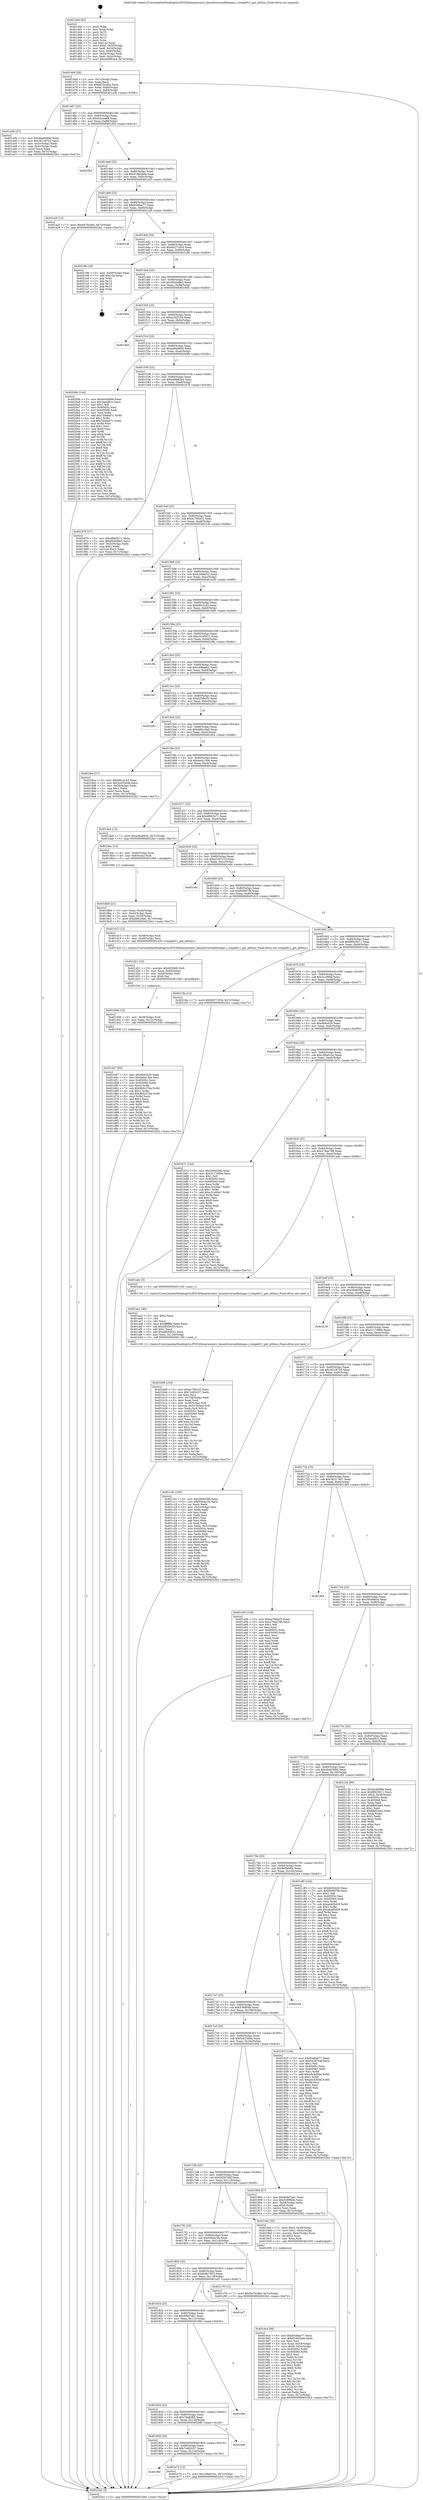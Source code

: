 digraph "0x401440" {
  label = "0x401440 (/mnt/c/Users/mathe/Desktop/tcc/POCII/binaries/extr_linuxdriversmfdstmpe.c_stmpe811_get_altfunc_Final-ollvm.out::main(0))"
  labelloc = "t"
  node[shape=record]

  Entry [label="",width=0.3,height=0.3,shape=circle,fillcolor=black,style=filled]
  "0x40146d" [label="{
     0x40146d [26]\l
     | [instrs]\l
     &nbsp;&nbsp;0x40146d \<+3\>: mov -0x7c(%rbp),%eax\l
     &nbsp;&nbsp;0x401470 \<+2\>: mov %eax,%ecx\l
     &nbsp;&nbsp;0x401472 \<+6\>: sub $0x847bcd6e,%ecx\l
     &nbsp;&nbsp;0x401478 \<+3\>: mov %eax,-0x80(%rbp)\l
     &nbsp;&nbsp;0x40147b \<+6\>: mov %ecx,-0x84(%rbp)\l
     &nbsp;&nbsp;0x401481 \<+6\>: je 0000000000401a3b \<main+0x5fb\>\l
  }"]
  "0x401a3b" [label="{
     0x401a3b [27]\l
     | [instrs]\l
     &nbsp;&nbsp;0x401a3b \<+5\>: mov $0x4ba6369d,%eax\l
     &nbsp;&nbsp;0x401a40 \<+5\>: mov $0x361c8725,%ecx\l
     &nbsp;&nbsp;0x401a45 \<+3\>: mov -0x5c(%rbp),%edx\l
     &nbsp;&nbsp;0x401a48 \<+3\>: cmp -0x4c(%rbp),%edx\l
     &nbsp;&nbsp;0x401a4b \<+3\>: cmovl %ecx,%eax\l
     &nbsp;&nbsp;0x401a4e \<+3\>: mov %eax,-0x7c(%rbp)\l
     &nbsp;&nbsp;0x401a51 \<+5\>: jmp 00000000004022b2 \<main+0xe72\>\l
  }"]
  "0x401487" [label="{
     0x401487 [25]\l
     | [instrs]\l
     &nbsp;&nbsp;0x401487 \<+5\>: jmp 000000000040148c \<main+0x4c\>\l
     &nbsp;&nbsp;0x40148c \<+3\>: mov -0x80(%rbp),%eax\l
     &nbsp;&nbsp;0x40148f \<+5\>: sub $0x8cbcea68,%eax\l
     &nbsp;&nbsp;0x401494 \<+6\>: mov %eax,-0x88(%rbp)\l
     &nbsp;&nbsp;0x40149a \<+6\>: je 0000000000401f5d \<main+0xb1d\>\l
  }"]
  Exit [label="",width=0.3,height=0.3,shape=circle,fillcolor=black,style=filled,peripheries=2]
  "0x401f5d" [label="{
     0x401f5d\l
  }", style=dashed]
  "0x4014a0" [label="{
     0x4014a0 [25]\l
     | [instrs]\l
     &nbsp;&nbsp;0x4014a0 \<+5\>: jmp 00000000004014a5 \<main+0x65\>\l
     &nbsp;&nbsp;0x4014a5 \<+3\>: mov -0x80(%rbp),%eax\l
     &nbsp;&nbsp;0x4014a8 \<+5\>: sub $0x918d2bda,%eax\l
     &nbsp;&nbsp;0x4014ad \<+6\>: mov %eax,-0x8c(%rbp)\l
     &nbsp;&nbsp;0x4014b3 \<+6\>: je 0000000000401a2f \<main+0x5ef\>\l
  }"]
  "0x401d47" [label="{
     0x401d47 [93]\l
     | [instrs]\l
     &nbsp;&nbsp;0x401d47 \<+5\>: mov $0xdb94420,%eax\l
     &nbsp;&nbsp;0x401d4c \<+5\>: mov $0xdef413bb,%esi\l
     &nbsp;&nbsp;0x401d51 \<+7\>: mov 0x40505c,%ecx\l
     &nbsp;&nbsp;0x401d58 \<+7\>: mov 0x405060,%edx\l
     &nbsp;&nbsp;0x401d5f \<+3\>: mov %ecx,%r8d\l
     &nbsp;&nbsp;0x401d62 \<+7\>: sub $0x9b0c37be,%r8d\l
     &nbsp;&nbsp;0x401d69 \<+4\>: sub $0x1,%r8d\l
     &nbsp;&nbsp;0x401d6d \<+7\>: add $0x9b0c37be,%r8d\l
     &nbsp;&nbsp;0x401d74 \<+4\>: imul %r8d,%ecx\l
     &nbsp;&nbsp;0x401d78 \<+3\>: and $0x1,%ecx\l
     &nbsp;&nbsp;0x401d7b \<+3\>: cmp $0x0,%ecx\l
     &nbsp;&nbsp;0x401d7e \<+4\>: sete %r9b\l
     &nbsp;&nbsp;0x401d82 \<+3\>: cmp $0xa,%edx\l
     &nbsp;&nbsp;0x401d85 \<+4\>: setl %r10b\l
     &nbsp;&nbsp;0x401d89 \<+3\>: mov %r9b,%r11b\l
     &nbsp;&nbsp;0x401d8c \<+3\>: and %r10b,%r11b\l
     &nbsp;&nbsp;0x401d8f \<+3\>: xor %r10b,%r9b\l
     &nbsp;&nbsp;0x401d92 \<+3\>: or %r9b,%r11b\l
     &nbsp;&nbsp;0x401d95 \<+4\>: test $0x1,%r11b\l
     &nbsp;&nbsp;0x401d99 \<+3\>: cmovne %esi,%eax\l
     &nbsp;&nbsp;0x401d9c \<+3\>: mov %eax,-0x7c(%rbp)\l
     &nbsp;&nbsp;0x401d9f \<+5\>: jmp 00000000004022b2 \<main+0xe72\>\l
  }"]
  "0x401a2f" [label="{
     0x401a2f [12]\l
     | [instrs]\l
     &nbsp;&nbsp;0x401a2f \<+7\>: movl $0x847bcd6e,-0x7c(%rbp)\l
     &nbsp;&nbsp;0x401a36 \<+5\>: jmp 00000000004022b2 \<main+0xe72\>\l
  }"]
  "0x4014b9" [label="{
     0x4014b9 [25]\l
     | [instrs]\l
     &nbsp;&nbsp;0x4014b9 \<+5\>: jmp 00000000004014be \<main+0x7e\>\l
     &nbsp;&nbsp;0x4014be \<+3\>: mov -0x80(%rbp),%eax\l
     &nbsp;&nbsp;0x4014c1 \<+5\>: sub $0x93a8ae77,%eax\l
     &nbsp;&nbsp;0x4014c6 \<+6\>: mov %eax,-0x90(%rbp)\l
     &nbsp;&nbsp;0x4014cc \<+6\>: je 00000000004021a9 \<main+0xd69\>\l
  }"]
  "0x401d38" [label="{
     0x401d38 [15]\l
     | [instrs]\l
     &nbsp;&nbsp;0x401d38 \<+4\>: mov -0x58(%rbp),%rdi\l
     &nbsp;&nbsp;0x401d3c \<+6\>: mov %eax,-0x12c(%rbp)\l
     &nbsp;&nbsp;0x401d42 \<+5\>: call 0000000000401030 \<free@plt\>\l
     | [calls]\l
     &nbsp;&nbsp;0x401030 \{1\} (unknown)\l
  }"]
  "0x4021a9" [label="{
     0x4021a9\l
  }", style=dashed]
  "0x4014d2" [label="{
     0x4014d2 [25]\l
     | [instrs]\l
     &nbsp;&nbsp;0x4014d2 \<+5\>: jmp 00000000004014d7 \<main+0x97\>\l
     &nbsp;&nbsp;0x4014d7 \<+3\>: mov -0x80(%rbp),%eax\l
     &nbsp;&nbsp;0x4014da \<+5\>: sub $0x94271834,%eax\l
     &nbsp;&nbsp;0x4014df \<+6\>: mov %eax,-0x94(%rbp)\l
     &nbsp;&nbsp;0x4014e5 \<+6\>: je 0000000000402196 \<main+0xd56\>\l
  }"]
  "0x401d21" [label="{
     0x401d21 [23]\l
     | [instrs]\l
     &nbsp;&nbsp;0x401d21 \<+10\>: movabs $0x4030d6,%rdi\l
     &nbsp;&nbsp;0x401d2b \<+3\>: mov %eax,-0x60(%rbp)\l
     &nbsp;&nbsp;0x401d2e \<+3\>: mov -0x60(%rbp),%esi\l
     &nbsp;&nbsp;0x401d31 \<+2\>: mov $0x0,%al\l
     &nbsp;&nbsp;0x401d33 \<+5\>: call 0000000000401040 \<printf@plt\>\l
     | [calls]\l
     &nbsp;&nbsp;0x401040 \{1\} (unknown)\l
  }"]
  "0x402196" [label="{
     0x402196 [19]\l
     | [instrs]\l
     &nbsp;&nbsp;0x402196 \<+3\>: mov -0x30(%rbp),%eax\l
     &nbsp;&nbsp;0x402199 \<+7\>: add $0x120,%rsp\l
     &nbsp;&nbsp;0x4021a0 \<+1\>: pop %rbx\l
     &nbsp;&nbsp;0x4021a1 \<+2\>: pop %r12\l
     &nbsp;&nbsp;0x4021a3 \<+2\>: pop %r14\l
     &nbsp;&nbsp;0x4021a5 \<+2\>: pop %r15\l
     &nbsp;&nbsp;0x4021a7 \<+1\>: pop %rbp\l
     &nbsp;&nbsp;0x4021a8 \<+1\>: ret\l
  }"]
  "0x4014eb" [label="{
     0x4014eb [25]\l
     | [instrs]\l
     &nbsp;&nbsp;0x4014eb \<+5\>: jmp 00000000004014f0 \<main+0xb0\>\l
     &nbsp;&nbsp;0x4014f0 \<+3\>: mov -0x80(%rbp),%eax\l
     &nbsp;&nbsp;0x4014f3 \<+5\>: sub $0x95ebd8e3,%eax\l
     &nbsp;&nbsp;0x4014f8 \<+6\>: mov %eax,-0x98(%rbp)\l
     &nbsp;&nbsp;0x4014fe \<+6\>: je 0000000000401894 \<main+0x454\>\l
  }"]
  "0x40186f" [label="{
     0x40186f\l
  }", style=dashed]
  "0x401894" [label="{
     0x401894\l
  }", style=dashed]
  "0x401504" [label="{
     0x401504 [25]\l
     | [instrs]\l
     &nbsp;&nbsp;0x401504 \<+5\>: jmp 0000000000401509 \<main+0xc9\>\l
     &nbsp;&nbsp;0x401509 \<+3\>: mov -0x80(%rbp),%eax\l
     &nbsp;&nbsp;0x40150c \<+5\>: sub $0xa182f104,%eax\l
     &nbsp;&nbsp;0x401511 \<+6\>: mov %eax,-0x9c(%rbp)\l
     &nbsp;&nbsp;0x401517 \<+6\>: je 0000000000401db0 \<main+0x970\>\l
  }"]
  "0x401b70" [label="{
     0x401b70 [12]\l
     | [instrs]\l
     &nbsp;&nbsp;0x401b70 \<+7\>: movl $0x188a01bc,-0x7c(%rbp)\l
     &nbsp;&nbsp;0x401b77 \<+5\>: jmp 00000000004022b2 \<main+0xe72\>\l
  }"]
  "0x401db0" [label="{
     0x401db0\l
  }", style=dashed]
  "0x40151d" [label="{
     0x40151d [25]\l
     | [instrs]\l
     &nbsp;&nbsp;0x40151d \<+5\>: jmp 0000000000401522 \<main+0xe2\>\l
     &nbsp;&nbsp;0x401522 \<+3\>: mov -0x80(%rbp),%eax\l
     &nbsp;&nbsp;0x401525 \<+5\>: sub $0xa46a8930,%eax\l
     &nbsp;&nbsp;0x40152a \<+6\>: mov %eax,-0xa0(%rbp)\l
     &nbsp;&nbsp;0x401530 \<+6\>: je 000000000040209b \<main+0xc5b\>\l
  }"]
  "0x401856" [label="{
     0x401856 [25]\l
     | [instrs]\l
     &nbsp;&nbsp;0x401856 \<+5\>: jmp 000000000040185b \<main+0x41b\>\l
     &nbsp;&nbsp;0x40185b \<+3\>: mov -0x80(%rbp),%eax\l
     &nbsp;&nbsp;0x40185e \<+5\>: sub $0x7cd02c57,%eax\l
     &nbsp;&nbsp;0x401863 \<+6\>: mov %eax,-0x124(%rbp)\l
     &nbsp;&nbsp;0x401869 \<+6\>: je 0000000000401b70 \<main+0x730\>\l
  }"]
  "0x40209b" [label="{
     0x40209b [144]\l
     | [instrs]\l
     &nbsp;&nbsp;0x40209b \<+5\>: mov $0x4e3b08fe,%eax\l
     &nbsp;&nbsp;0x4020a0 \<+5\>: mov $0x3aeaf81c,%ecx\l
     &nbsp;&nbsp;0x4020a5 \<+2\>: mov $0x1,%dl\l
     &nbsp;&nbsp;0x4020a7 \<+7\>: mov 0x40505c,%esi\l
     &nbsp;&nbsp;0x4020ae \<+7\>: mov 0x405060,%edi\l
     &nbsp;&nbsp;0x4020b5 \<+3\>: mov %esi,%r8d\l
     &nbsp;&nbsp;0x4020b8 \<+7\>: add $0x7d4ebd71,%r8d\l
     &nbsp;&nbsp;0x4020bf \<+4\>: sub $0x1,%r8d\l
     &nbsp;&nbsp;0x4020c3 \<+7\>: sub $0x7d4ebd71,%r8d\l
     &nbsp;&nbsp;0x4020ca \<+4\>: imul %r8d,%esi\l
     &nbsp;&nbsp;0x4020ce \<+3\>: and $0x1,%esi\l
     &nbsp;&nbsp;0x4020d1 \<+3\>: cmp $0x0,%esi\l
     &nbsp;&nbsp;0x4020d4 \<+4\>: sete %r9b\l
     &nbsp;&nbsp;0x4020d8 \<+3\>: cmp $0xa,%edi\l
     &nbsp;&nbsp;0x4020db \<+4\>: setl %r10b\l
     &nbsp;&nbsp;0x4020df \<+3\>: mov %r9b,%r11b\l
     &nbsp;&nbsp;0x4020e2 \<+4\>: xor $0xff,%r11b\l
     &nbsp;&nbsp;0x4020e6 \<+3\>: mov %r10b,%bl\l
     &nbsp;&nbsp;0x4020e9 \<+3\>: xor $0xff,%bl\l
     &nbsp;&nbsp;0x4020ec \<+3\>: xor $0x1,%dl\l
     &nbsp;&nbsp;0x4020ef \<+3\>: mov %r11b,%r14b\l
     &nbsp;&nbsp;0x4020f2 \<+4\>: and $0xff,%r14b\l
     &nbsp;&nbsp;0x4020f6 \<+3\>: and %dl,%r9b\l
     &nbsp;&nbsp;0x4020f9 \<+3\>: mov %bl,%r15b\l
     &nbsp;&nbsp;0x4020fc \<+4\>: and $0xff,%r15b\l
     &nbsp;&nbsp;0x402100 \<+3\>: and %dl,%r10b\l
     &nbsp;&nbsp;0x402103 \<+3\>: or %r9b,%r14b\l
     &nbsp;&nbsp;0x402106 \<+3\>: or %r10b,%r15b\l
     &nbsp;&nbsp;0x402109 \<+3\>: xor %r15b,%r14b\l
     &nbsp;&nbsp;0x40210c \<+3\>: or %bl,%r11b\l
     &nbsp;&nbsp;0x40210f \<+4\>: xor $0xff,%r11b\l
     &nbsp;&nbsp;0x402113 \<+3\>: or $0x1,%dl\l
     &nbsp;&nbsp;0x402116 \<+3\>: and %dl,%r11b\l
     &nbsp;&nbsp;0x402119 \<+3\>: or %r11b,%r14b\l
     &nbsp;&nbsp;0x40211c \<+4\>: test $0x1,%r14b\l
     &nbsp;&nbsp;0x402120 \<+3\>: cmovne %ecx,%eax\l
     &nbsp;&nbsp;0x402123 \<+3\>: mov %eax,-0x7c(%rbp)\l
     &nbsp;&nbsp;0x402126 \<+5\>: jmp 00000000004022b2 \<main+0xe72\>\l
  }"]
  "0x401536" [label="{
     0x401536 [25]\l
     | [instrs]\l
     &nbsp;&nbsp;0x401536 \<+5\>: jmp 000000000040153b \<main+0xfb\>\l
     &nbsp;&nbsp;0x40153b \<+3\>: mov -0x80(%rbp),%eax\l
     &nbsp;&nbsp;0x40153e \<+5\>: sub $0xa49882e4,%eax\l
     &nbsp;&nbsp;0x401543 \<+6\>: mov %eax,-0xa4(%rbp)\l
     &nbsp;&nbsp;0x401549 \<+6\>: je 0000000000401879 \<main+0x439\>\l
  }"]
  "0x40208f" [label="{
     0x40208f\l
  }", style=dashed]
  "0x401879" [label="{
     0x401879 [27]\l
     | [instrs]\l
     &nbsp;&nbsp;0x401879 \<+5\>: mov $0xdfb92b71,%eax\l
     &nbsp;&nbsp;0x40187e \<+5\>: mov $0x95ebd8e3,%ecx\l
     &nbsp;&nbsp;0x401883 \<+3\>: mov -0x2c(%rbp),%edx\l
     &nbsp;&nbsp;0x401886 \<+3\>: cmp $0x2,%edx\l
     &nbsp;&nbsp;0x401889 \<+3\>: cmovne %ecx,%eax\l
     &nbsp;&nbsp;0x40188c \<+3\>: mov %eax,-0x7c(%rbp)\l
     &nbsp;&nbsp;0x40188f \<+5\>: jmp 00000000004022b2 \<main+0xe72\>\l
  }"]
  "0x40154f" [label="{
     0x40154f [25]\l
     | [instrs]\l
     &nbsp;&nbsp;0x40154f \<+5\>: jmp 0000000000401554 \<main+0x114\>\l
     &nbsp;&nbsp;0x401554 \<+3\>: mov -0x80(%rbp),%eax\l
     &nbsp;&nbsp;0x401557 \<+5\>: sub $0xac786a33,%eax\l
     &nbsp;&nbsp;0x40155c \<+6\>: mov %eax,-0xa8(%rbp)\l
     &nbsp;&nbsp;0x401562 \<+6\>: je 00000000004021de \<main+0xd9e\>\l
  }"]
  "0x4022b2" [label="{
     0x4022b2 [5]\l
     | [instrs]\l
     &nbsp;&nbsp;0x4022b2 \<+5\>: jmp 000000000040146d \<main+0x2d\>\l
  }"]
  "0x401440" [label="{
     0x401440 [45]\l
     | [instrs]\l
     &nbsp;&nbsp;0x401440 \<+1\>: push %rbp\l
     &nbsp;&nbsp;0x401441 \<+3\>: mov %rsp,%rbp\l
     &nbsp;&nbsp;0x401444 \<+2\>: push %r15\l
     &nbsp;&nbsp;0x401446 \<+2\>: push %r14\l
     &nbsp;&nbsp;0x401448 \<+2\>: push %r12\l
     &nbsp;&nbsp;0x40144a \<+1\>: push %rbx\l
     &nbsp;&nbsp;0x40144b \<+7\>: sub $0x120,%rsp\l
     &nbsp;&nbsp;0x401452 \<+7\>: movl $0x0,-0x30(%rbp)\l
     &nbsp;&nbsp;0x401459 \<+3\>: mov %edi,-0x34(%rbp)\l
     &nbsp;&nbsp;0x40145c \<+4\>: mov %rsi,-0x40(%rbp)\l
     &nbsp;&nbsp;0x401460 \<+3\>: mov -0x34(%rbp),%edi\l
     &nbsp;&nbsp;0x401463 \<+3\>: mov %edi,-0x2c(%rbp)\l
     &nbsp;&nbsp;0x401466 \<+7\>: movl $0xa49882e4,-0x7c(%rbp)\l
  }"]
  "0x40183d" [label="{
     0x40183d [25]\l
     | [instrs]\l
     &nbsp;&nbsp;0x40183d \<+5\>: jmp 0000000000401842 \<main+0x402\>\l
     &nbsp;&nbsp;0x401842 \<+3\>: mov -0x80(%rbp),%eax\l
     &nbsp;&nbsp;0x401845 \<+5\>: sub $0x78afbfb5,%eax\l
     &nbsp;&nbsp;0x40184a \<+6\>: mov %eax,-0x120(%rbp)\l
     &nbsp;&nbsp;0x401850 \<+6\>: je 000000000040208f \<main+0xc4f\>\l
  }"]
  "0x4021de" [label="{
     0x4021de\l
  }", style=dashed]
  "0x401568" [label="{
     0x401568 [25]\l
     | [instrs]\l
     &nbsp;&nbsp;0x401568 \<+5\>: jmp 000000000040156d \<main+0x12d\>\l
     &nbsp;&nbsp;0x40156d \<+3\>: mov -0x80(%rbp),%eax\l
     &nbsp;&nbsp;0x401570 \<+5\>: sub $0xb288e2c2,%eax\l
     &nbsp;&nbsp;0x401575 \<+6\>: mov %eax,-0xac(%rbp)\l
     &nbsp;&nbsp;0x40157b \<+6\>: je 0000000000401e38 \<main+0x9f8\>\l
  }"]
  "0x401f9b" [label="{
     0x401f9b\l
  }", style=dashed]
  "0x401e38" [label="{
     0x401e38\l
  }", style=dashed]
  "0x401581" [label="{
     0x401581 [25]\l
     | [instrs]\l
     &nbsp;&nbsp;0x401581 \<+5\>: jmp 0000000000401586 \<main+0x146\>\l
     &nbsp;&nbsp;0x401586 \<+3\>: mov -0x80(%rbp),%eax\l
     &nbsp;&nbsp;0x401589 \<+5\>: sub $0xbf0c2c43,%eax\l
     &nbsp;&nbsp;0x40158e \<+6\>: mov %eax,-0xb0(%rbp)\l
     &nbsp;&nbsp;0x401594 \<+6\>: je 00000000004018e9 \<main+0x4a9\>\l
  }"]
  "0x401824" [label="{
     0x401824 [25]\l
     | [instrs]\l
     &nbsp;&nbsp;0x401824 \<+5\>: jmp 0000000000401829 \<main+0x3e9\>\l
     &nbsp;&nbsp;0x401829 \<+3\>: mov -0x80(%rbp),%eax\l
     &nbsp;&nbsp;0x40182c \<+5\>: sub $0x6f4d7ab1,%eax\l
     &nbsp;&nbsp;0x401831 \<+6\>: mov %eax,-0x11c(%rbp)\l
     &nbsp;&nbsp;0x401837 \<+6\>: je 0000000000401f9b \<main+0xb5b\>\l
  }"]
  "0x4018e9" [label="{
     0x4018e9\l
  }", style=dashed]
  "0x40159a" [label="{
     0x40159a [25]\l
     | [instrs]\l
     &nbsp;&nbsp;0x40159a \<+5\>: jmp 000000000040159f \<main+0x15f\>\l
     &nbsp;&nbsp;0x40159f \<+3\>: mov -0x80(%rbp),%eax\l
     &nbsp;&nbsp;0x4015a2 \<+5\>: sub $0xc4165615,%eax\l
     &nbsp;&nbsp;0x4015a7 \<+6\>: mov %eax,-0xb4(%rbp)\l
     &nbsp;&nbsp;0x4015ad \<+6\>: je 0000000000401ffa \<main+0xbba\>\l
  }"]
  "0x401ef7" [label="{
     0x401ef7\l
  }", style=dashed]
  "0x401ffa" [label="{
     0x401ffa\l
  }", style=dashed]
  "0x4015b3" [label="{
     0x4015b3 [25]\l
     | [instrs]\l
     &nbsp;&nbsp;0x4015b3 \<+5\>: jmp 00000000004015b8 \<main+0x178\>\l
     &nbsp;&nbsp;0x4015b8 \<+3\>: mov -0x80(%rbp),%eax\l
     &nbsp;&nbsp;0x4015bb \<+5\>: sub $0xc496aeb1,%eax\l
     &nbsp;&nbsp;0x4015c0 \<+6\>: mov %eax,-0xb8(%rbp)\l
     &nbsp;&nbsp;0x4015c6 \<+6\>: je 0000000000401fa7 \<main+0xb67\>\l
  }"]
  "0x40180b" [label="{
     0x40180b [25]\l
     | [instrs]\l
     &nbsp;&nbsp;0x40180b \<+5\>: jmp 0000000000401810 \<main+0x3d0\>\l
     &nbsp;&nbsp;0x401810 \<+3\>: mov -0x80(%rbp),%eax\l
     &nbsp;&nbsp;0x401813 \<+5\>: sub $0x6d4c7833,%eax\l
     &nbsp;&nbsp;0x401818 \<+6\>: mov %eax,-0x118(%rbp)\l
     &nbsp;&nbsp;0x40181e \<+6\>: je 0000000000401ef7 \<main+0xab7\>\l
  }"]
  "0x401fa7" [label="{
     0x401fa7\l
  }", style=dashed]
  "0x4015cc" [label="{
     0x4015cc [25]\l
     | [instrs]\l
     &nbsp;&nbsp;0x4015cc \<+5\>: jmp 00000000004015d1 \<main+0x191\>\l
     &nbsp;&nbsp;0x4015d1 \<+3\>: mov -0x80(%rbp),%eax\l
     &nbsp;&nbsp;0x4015d4 \<+5\>: sub $0xd25fbc52,%eax\l
     &nbsp;&nbsp;0x4015d9 \<+6\>: mov %eax,-0xbc(%rbp)\l
     &nbsp;&nbsp;0x4015df \<+6\>: je 0000000000402293 \<main+0xe53\>\l
  }"]
  "0x401c79" [label="{
     0x401c79 [12]\l
     | [instrs]\l
     &nbsp;&nbsp;0x401c79 \<+7\>: movl $0x847bcd6e,-0x7c(%rbp)\l
     &nbsp;&nbsp;0x401c80 \<+5\>: jmp 00000000004022b2 \<main+0xe72\>\l
  }"]
  "0x402293" [label="{
     0x402293\l
  }", style=dashed]
  "0x4015e5" [label="{
     0x4015e5 [25]\l
     | [instrs]\l
     &nbsp;&nbsp;0x4015e5 \<+5\>: jmp 00000000004015ea \<main+0x1aa\>\l
     &nbsp;&nbsp;0x4015ea \<+3\>: mov -0x80(%rbp),%eax\l
     &nbsp;&nbsp;0x4015ed \<+5\>: sub $0xdd9cc0a0,%eax\l
     &nbsp;&nbsp;0x4015f2 \<+6\>: mov %eax,-0xc0(%rbp)\l
     &nbsp;&nbsp;0x4015f8 \<+6\>: je 00000000004018ce \<main+0x48e\>\l
  }"]
  "0x401b09" [label="{
     0x401b09 [103]\l
     | [instrs]\l
     &nbsp;&nbsp;0x401b09 \<+5\>: mov $0xac786a33,%ecx\l
     &nbsp;&nbsp;0x401b0e \<+5\>: mov $0x7cd02c57,%edx\l
     &nbsp;&nbsp;0x401b13 \<+2\>: xor %esi,%esi\l
     &nbsp;&nbsp;0x401b15 \<+6\>: mov -0x128(%rbp),%edi\l
     &nbsp;&nbsp;0x401b1b \<+3\>: imul %eax,%edi\l
     &nbsp;&nbsp;0x401b1e \<+4\>: mov -0x58(%rbp),%r8\l
     &nbsp;&nbsp;0x401b22 \<+4\>: movslq -0x5c(%rbp),%r9\l
     &nbsp;&nbsp;0x401b26 \<+4\>: mov %edi,(%r8,%r9,4)\l
     &nbsp;&nbsp;0x401b2a \<+7\>: mov 0x40505c,%eax\l
     &nbsp;&nbsp;0x401b31 \<+7\>: mov 0x405060,%edi\l
     &nbsp;&nbsp;0x401b38 \<+3\>: sub $0x1,%esi\l
     &nbsp;&nbsp;0x401b3b \<+3\>: mov %eax,%r10d\l
     &nbsp;&nbsp;0x401b3e \<+3\>: add %esi,%r10d\l
     &nbsp;&nbsp;0x401b41 \<+4\>: imul %r10d,%eax\l
     &nbsp;&nbsp;0x401b45 \<+3\>: and $0x1,%eax\l
     &nbsp;&nbsp;0x401b48 \<+3\>: cmp $0x0,%eax\l
     &nbsp;&nbsp;0x401b4b \<+4\>: sete %r11b\l
     &nbsp;&nbsp;0x401b4f \<+3\>: cmp $0xa,%edi\l
     &nbsp;&nbsp;0x401b52 \<+3\>: setl %bl\l
     &nbsp;&nbsp;0x401b55 \<+3\>: mov %r11b,%r14b\l
     &nbsp;&nbsp;0x401b58 \<+3\>: and %bl,%r14b\l
     &nbsp;&nbsp;0x401b5b \<+3\>: xor %bl,%r11b\l
     &nbsp;&nbsp;0x401b5e \<+3\>: or %r11b,%r14b\l
     &nbsp;&nbsp;0x401b61 \<+4\>: test $0x1,%r14b\l
     &nbsp;&nbsp;0x401b65 \<+3\>: cmovne %edx,%ecx\l
     &nbsp;&nbsp;0x401b68 \<+3\>: mov %ecx,-0x7c(%rbp)\l
     &nbsp;&nbsp;0x401b6b \<+5\>: jmp 00000000004022b2 \<main+0xe72\>\l
  }"]
  "0x4018ce" [label="{
     0x4018ce [27]\l
     | [instrs]\l
     &nbsp;&nbsp;0x4018ce \<+5\>: mov $0xbf0c2c43,%eax\l
     &nbsp;&nbsp;0x4018d3 \<+5\>: mov $0x5c633d4b,%ecx\l
     &nbsp;&nbsp;0x4018d8 \<+3\>: mov -0x28(%rbp),%edx\l
     &nbsp;&nbsp;0x4018db \<+3\>: cmp $0x1,%edx\l
     &nbsp;&nbsp;0x4018de \<+3\>: cmovl %ecx,%eax\l
     &nbsp;&nbsp;0x4018e1 \<+3\>: mov %eax,-0x7c(%rbp)\l
     &nbsp;&nbsp;0x4018e4 \<+5\>: jmp 00000000004022b2 \<main+0xe72\>\l
  }"]
  "0x4015fe" [label="{
     0x4015fe [25]\l
     | [instrs]\l
     &nbsp;&nbsp;0x4015fe \<+5\>: jmp 0000000000401603 \<main+0x1c3\>\l
     &nbsp;&nbsp;0x401603 \<+3\>: mov -0x80(%rbp),%eax\l
     &nbsp;&nbsp;0x401606 \<+5\>: sub $0xdef413bb,%eax\l
     &nbsp;&nbsp;0x40160b \<+6\>: mov %eax,-0xc4(%rbp)\l
     &nbsp;&nbsp;0x401611 \<+6\>: je 0000000000401da4 \<main+0x964\>\l
  }"]
  "0x401ae1" [label="{
     0x401ae1 [40]\l
     | [instrs]\l
     &nbsp;&nbsp;0x401ae1 \<+5\>: mov $0x2,%ecx\l
     &nbsp;&nbsp;0x401ae6 \<+1\>: cltd\l
     &nbsp;&nbsp;0x401ae7 \<+2\>: idiv %ecx\l
     &nbsp;&nbsp;0x401ae9 \<+6\>: imul $0xfffffffe,%edx,%ecx\l
     &nbsp;&nbsp;0x401aef \<+6\>: sub $0xa8b5d023,%ecx\l
     &nbsp;&nbsp;0x401af5 \<+3\>: add $0x1,%ecx\l
     &nbsp;&nbsp;0x401af8 \<+6\>: add $0xa8b5d023,%ecx\l
     &nbsp;&nbsp;0x401afe \<+6\>: mov %ecx,-0x128(%rbp)\l
     &nbsp;&nbsp;0x401b04 \<+5\>: call 0000000000401160 \<next_i\>\l
     | [calls]\l
     &nbsp;&nbsp;0x401160 \{1\} (/mnt/c/Users/mathe/Desktop/tcc/POCII/binaries/extr_linuxdriversmfdstmpe.c_stmpe811_get_altfunc_Final-ollvm.out::next_i)\l
  }"]
  "0x401da4" [label="{
     0x401da4 [12]\l
     | [instrs]\l
     &nbsp;&nbsp;0x401da4 \<+7\>: movl $0xa46a8930,-0x7c(%rbp)\l
     &nbsp;&nbsp;0x401dab \<+5\>: jmp 00000000004022b2 \<main+0xe72\>\l
  }"]
  "0x401617" [label="{
     0x401617 [25]\l
     | [instrs]\l
     &nbsp;&nbsp;0x401617 \<+5\>: jmp 000000000040161c \<main+0x1dc\>\l
     &nbsp;&nbsp;0x40161c \<+3\>: mov -0x80(%rbp),%eax\l
     &nbsp;&nbsp;0x40161f \<+5\>: sub $0xdfb92b71,%eax\l
     &nbsp;&nbsp;0x401624 \<+6\>: mov %eax,-0xc8(%rbp)\l
     &nbsp;&nbsp;0x40162a \<+6\>: je 00000000004018ac \<main+0x46c\>\l
  }"]
  "0x4019cd" [label="{
     0x4019cd [98]\l
     | [instrs]\l
     &nbsp;&nbsp;0x4019cd \<+5\>: mov $0x93a8ae77,%ecx\l
     &nbsp;&nbsp;0x4019d2 \<+5\>: mov $0x918d2bda,%edx\l
     &nbsp;&nbsp;0x4019d7 \<+2\>: xor %esi,%esi\l
     &nbsp;&nbsp;0x4019d9 \<+4\>: mov %rax,-0x58(%rbp)\l
     &nbsp;&nbsp;0x4019dd \<+7\>: movl $0x0,-0x5c(%rbp)\l
     &nbsp;&nbsp;0x4019e4 \<+8\>: mov 0x40505c,%r8d\l
     &nbsp;&nbsp;0x4019ec \<+8\>: mov 0x405060,%r9d\l
     &nbsp;&nbsp;0x4019f4 \<+3\>: sub $0x1,%esi\l
     &nbsp;&nbsp;0x4019f7 \<+3\>: mov %r8d,%r10d\l
     &nbsp;&nbsp;0x4019fa \<+3\>: add %esi,%r10d\l
     &nbsp;&nbsp;0x4019fd \<+4\>: imul %r10d,%r8d\l
     &nbsp;&nbsp;0x401a01 \<+4\>: and $0x1,%r8d\l
     &nbsp;&nbsp;0x401a05 \<+4\>: cmp $0x0,%r8d\l
     &nbsp;&nbsp;0x401a09 \<+4\>: sete %r11b\l
     &nbsp;&nbsp;0x401a0d \<+4\>: cmp $0xa,%r9d\l
     &nbsp;&nbsp;0x401a11 \<+3\>: setl %bl\l
     &nbsp;&nbsp;0x401a14 \<+3\>: mov %r11b,%r14b\l
     &nbsp;&nbsp;0x401a17 \<+3\>: and %bl,%r14b\l
     &nbsp;&nbsp;0x401a1a \<+3\>: xor %bl,%r11b\l
     &nbsp;&nbsp;0x401a1d \<+3\>: or %r11b,%r14b\l
     &nbsp;&nbsp;0x401a20 \<+4\>: test $0x1,%r14b\l
     &nbsp;&nbsp;0x401a24 \<+3\>: cmovne %edx,%ecx\l
     &nbsp;&nbsp;0x401a27 \<+3\>: mov %ecx,-0x7c(%rbp)\l
     &nbsp;&nbsp;0x401a2a \<+5\>: jmp 00000000004022b2 \<main+0xe72\>\l
  }"]
  "0x4018ac" [label="{
     0x4018ac [13]\l
     | [instrs]\l
     &nbsp;&nbsp;0x4018ac \<+4\>: mov -0x40(%rbp),%rax\l
     &nbsp;&nbsp;0x4018b0 \<+4\>: mov 0x8(%rax),%rdi\l
     &nbsp;&nbsp;0x4018b4 \<+5\>: call 0000000000401060 \<atoi@plt\>\l
     | [calls]\l
     &nbsp;&nbsp;0x401060 \{1\} (unknown)\l
  }"]
  "0x401630" [label="{
     0x401630 [25]\l
     | [instrs]\l
     &nbsp;&nbsp;0x401630 \<+5\>: jmp 0000000000401635 \<main+0x1f5\>\l
     &nbsp;&nbsp;0x401635 \<+3\>: mov -0x80(%rbp),%eax\l
     &nbsp;&nbsp;0x401638 \<+5\>: sub $0xe53d7c19,%eax\l
     &nbsp;&nbsp;0x40163d \<+6\>: mov %eax,-0xcc(%rbp)\l
     &nbsp;&nbsp;0x401643 \<+6\>: je 0000000000401edc \<main+0xa9c\>\l
  }"]
  "0x4018b9" [label="{
     0x4018b9 [21]\l
     | [instrs]\l
     &nbsp;&nbsp;0x4018b9 \<+3\>: mov %eax,-0x44(%rbp)\l
     &nbsp;&nbsp;0x4018bc \<+3\>: mov -0x44(%rbp),%eax\l
     &nbsp;&nbsp;0x4018bf \<+3\>: mov %eax,-0x28(%rbp)\l
     &nbsp;&nbsp;0x4018c2 \<+7\>: movl $0xdd9cc0a0,-0x7c(%rbp)\l
     &nbsp;&nbsp;0x4018c9 \<+5\>: jmp 00000000004022b2 \<main+0xe72\>\l
  }"]
  "0x4017f2" [label="{
     0x4017f2 [25]\l
     | [instrs]\l
     &nbsp;&nbsp;0x4017f2 \<+5\>: jmp 00000000004017f7 \<main+0x3b7\>\l
     &nbsp;&nbsp;0x4017f7 \<+3\>: mov -0x80(%rbp),%eax\l
     &nbsp;&nbsp;0x4017fa \<+5\>: sub $0x5f4cbc2b,%eax\l
     &nbsp;&nbsp;0x4017ff \<+6\>: mov %eax,-0x114(%rbp)\l
     &nbsp;&nbsp;0x401805 \<+6\>: je 0000000000401c79 \<main+0x839\>\l
  }"]
  "0x401edc" [label="{
     0x401edc\l
  }", style=dashed]
  "0x401649" [label="{
     0x401649 [25]\l
     | [instrs]\l
     &nbsp;&nbsp;0x401649 \<+5\>: jmp 000000000040164e \<main+0x20e\>\l
     &nbsp;&nbsp;0x40164e \<+3\>: mov -0x80(%rbp),%eax\l
     &nbsp;&nbsp;0x401651 \<+5\>: sub $0xf0d907f6,%eax\l
     &nbsp;&nbsp;0x401656 \<+6\>: mov %eax,-0xd0(%rbp)\l
     &nbsp;&nbsp;0x40165c \<+6\>: je 0000000000401d15 \<main+0x8d5\>\l
  }"]
  "0x4019af" [label="{
     0x4019af [30]\l
     | [instrs]\l
     &nbsp;&nbsp;0x4019af \<+7\>: movl $0x0,-0x48(%rbp)\l
     &nbsp;&nbsp;0x4019b6 \<+7\>: movl $0x1,-0x4c(%rbp)\l
     &nbsp;&nbsp;0x4019bd \<+4\>: movslq -0x4c(%rbp),%rax\l
     &nbsp;&nbsp;0x4019c1 \<+4\>: shl $0x2,%rax\l
     &nbsp;&nbsp;0x4019c5 \<+3\>: mov %rax,%rdi\l
     &nbsp;&nbsp;0x4019c8 \<+5\>: call 0000000000401050 \<malloc@plt\>\l
     | [calls]\l
     &nbsp;&nbsp;0x401050 \{1\} (unknown)\l
  }"]
  "0x401d15" [label="{
     0x401d15 [12]\l
     | [instrs]\l
     &nbsp;&nbsp;0x401d15 \<+4\>: mov -0x58(%rbp),%rdi\l
     &nbsp;&nbsp;0x401d19 \<+3\>: mov -0x48(%rbp),%esi\l
     &nbsp;&nbsp;0x401d1c \<+5\>: call 0000000000401420 \<stmpe811_get_altfunc\>\l
     | [calls]\l
     &nbsp;&nbsp;0x401420 \{1\} (/mnt/c/Users/mathe/Desktop/tcc/POCII/binaries/extr_linuxdriversmfdstmpe.c_stmpe811_get_altfunc_Final-ollvm.out::stmpe811_get_altfunc)\l
  }"]
  "0x401662" [label="{
     0x401662 [25]\l
     | [instrs]\l
     &nbsp;&nbsp;0x401662 \<+5\>: jmp 0000000000401667 \<main+0x227\>\l
     &nbsp;&nbsp;0x401667 \<+3\>: mov -0x80(%rbp),%eax\l
     &nbsp;&nbsp;0x40166a \<+5\>: sub $0xf8925011,%eax\l
     &nbsp;&nbsp;0x40166f \<+6\>: mov %eax,-0xd4(%rbp)\l
     &nbsp;&nbsp;0x401675 \<+6\>: je 000000000040218a \<main+0xd4a\>\l
  }"]
  "0x4017d9" [label="{
     0x4017d9 [25]\l
     | [instrs]\l
     &nbsp;&nbsp;0x4017d9 \<+5\>: jmp 00000000004017de \<main+0x39e\>\l
     &nbsp;&nbsp;0x4017de \<+3\>: mov -0x80(%rbp),%eax\l
     &nbsp;&nbsp;0x4017e1 \<+5\>: sub $0x5d30704f,%eax\l
     &nbsp;&nbsp;0x4017e6 \<+6\>: mov %eax,-0x110(%rbp)\l
     &nbsp;&nbsp;0x4017ec \<+6\>: je 00000000004019af \<main+0x56f\>\l
  }"]
  "0x40218a" [label="{
     0x40218a [12]\l
     | [instrs]\l
     &nbsp;&nbsp;0x40218a \<+7\>: movl $0x94271834,-0x7c(%rbp)\l
     &nbsp;&nbsp;0x402191 \<+5\>: jmp 00000000004022b2 \<main+0xe72\>\l
  }"]
  "0x40167b" [label="{
     0x40167b [25]\l
     | [instrs]\l
     &nbsp;&nbsp;0x40167b \<+5\>: jmp 0000000000401680 \<main+0x240\>\l
     &nbsp;&nbsp;0x401680 \<+3\>: mov -0x80(%rbp),%eax\l
     &nbsp;&nbsp;0x401683 \<+5\>: sub $0x3cc560d,%eax\l
     &nbsp;&nbsp;0x401688 \<+6\>: mov %eax,-0xd8(%rbp)\l
     &nbsp;&nbsp;0x40168e \<+6\>: je 0000000000402287 \<main+0xe47\>\l
  }"]
  "0x401904" [label="{
     0x401904 [27]\l
     | [instrs]\l
     &nbsp;&nbsp;0x401904 \<+5\>: mov $0x6f4d7ab1,%eax\l
     &nbsp;&nbsp;0x401909 \<+5\>: mov $0x538ff5db,%ecx\l
     &nbsp;&nbsp;0x40190e \<+3\>: mov -0x28(%rbp),%edx\l
     &nbsp;&nbsp;0x401911 \<+3\>: cmp $0x0,%edx\l
     &nbsp;&nbsp;0x401914 \<+3\>: cmove %ecx,%eax\l
     &nbsp;&nbsp;0x401917 \<+3\>: mov %eax,-0x7c(%rbp)\l
     &nbsp;&nbsp;0x40191a \<+5\>: jmp 00000000004022b2 \<main+0xe72\>\l
  }"]
  "0x402287" [label="{
     0x402287\l
  }", style=dashed]
  "0x401694" [label="{
     0x401694 [25]\l
     | [instrs]\l
     &nbsp;&nbsp;0x401694 \<+5\>: jmp 0000000000401699 \<main+0x259\>\l
     &nbsp;&nbsp;0x401699 \<+3\>: mov -0x80(%rbp),%eax\l
     &nbsp;&nbsp;0x40169c \<+5\>: sub $0xdb94420,%eax\l
     &nbsp;&nbsp;0x4016a1 \<+6\>: mov %eax,-0xdc(%rbp)\l
     &nbsp;&nbsp;0x4016a7 \<+6\>: je 0000000000402249 \<main+0xe09\>\l
  }"]
  "0x4017c0" [label="{
     0x4017c0 [25]\l
     | [instrs]\l
     &nbsp;&nbsp;0x4017c0 \<+5\>: jmp 00000000004017c5 \<main+0x385\>\l
     &nbsp;&nbsp;0x4017c5 \<+3\>: mov -0x80(%rbp),%eax\l
     &nbsp;&nbsp;0x4017c8 \<+5\>: sub $0x5c633d4b,%eax\l
     &nbsp;&nbsp;0x4017cd \<+6\>: mov %eax,-0x10c(%rbp)\l
     &nbsp;&nbsp;0x4017d3 \<+6\>: je 0000000000401904 \<main+0x4c4\>\l
  }"]
  "0x402249" [label="{
     0x402249\l
  }", style=dashed]
  "0x4016ad" [label="{
     0x4016ad [25]\l
     | [instrs]\l
     &nbsp;&nbsp;0x4016ad \<+5\>: jmp 00000000004016b2 \<main+0x272\>\l
     &nbsp;&nbsp;0x4016b2 \<+3\>: mov -0x80(%rbp),%eax\l
     &nbsp;&nbsp;0x4016b5 \<+5\>: sub $0x188a01bc,%eax\l
     &nbsp;&nbsp;0x4016ba \<+6\>: mov %eax,-0xe0(%rbp)\l
     &nbsp;&nbsp;0x4016c0 \<+6\>: je 0000000000401b7c \<main+0x73c\>\l
  }"]
  "0x40191f" [label="{
     0x40191f [144]\l
     | [instrs]\l
     &nbsp;&nbsp;0x40191f \<+5\>: mov $0x93a8ae77,%eax\l
     &nbsp;&nbsp;0x401924 \<+5\>: mov $0x5d30704f,%ecx\l
     &nbsp;&nbsp;0x401929 \<+2\>: mov $0x1,%dl\l
     &nbsp;&nbsp;0x40192b \<+7\>: mov 0x40505c,%esi\l
     &nbsp;&nbsp;0x401932 \<+7\>: mov 0x405060,%edi\l
     &nbsp;&nbsp;0x401939 \<+3\>: mov %esi,%r8d\l
     &nbsp;&nbsp;0x40193c \<+7\>: add $0xa4c4d5dd,%r8d\l
     &nbsp;&nbsp;0x401943 \<+4\>: sub $0x1,%r8d\l
     &nbsp;&nbsp;0x401947 \<+7\>: sub $0xa4c4d5dd,%r8d\l
     &nbsp;&nbsp;0x40194e \<+4\>: imul %r8d,%esi\l
     &nbsp;&nbsp;0x401952 \<+3\>: and $0x1,%esi\l
     &nbsp;&nbsp;0x401955 \<+3\>: cmp $0x0,%esi\l
     &nbsp;&nbsp;0x401958 \<+4\>: sete %r9b\l
     &nbsp;&nbsp;0x40195c \<+3\>: cmp $0xa,%edi\l
     &nbsp;&nbsp;0x40195f \<+4\>: setl %r10b\l
     &nbsp;&nbsp;0x401963 \<+3\>: mov %r9b,%r11b\l
     &nbsp;&nbsp;0x401966 \<+4\>: xor $0xff,%r11b\l
     &nbsp;&nbsp;0x40196a \<+3\>: mov %r10b,%bl\l
     &nbsp;&nbsp;0x40196d \<+3\>: xor $0xff,%bl\l
     &nbsp;&nbsp;0x401970 \<+3\>: xor $0x0,%dl\l
     &nbsp;&nbsp;0x401973 \<+3\>: mov %r11b,%r14b\l
     &nbsp;&nbsp;0x401976 \<+4\>: and $0x0,%r14b\l
     &nbsp;&nbsp;0x40197a \<+3\>: and %dl,%r9b\l
     &nbsp;&nbsp;0x40197d \<+3\>: mov %bl,%r15b\l
     &nbsp;&nbsp;0x401980 \<+4\>: and $0x0,%r15b\l
     &nbsp;&nbsp;0x401984 \<+3\>: and %dl,%r10b\l
     &nbsp;&nbsp;0x401987 \<+3\>: or %r9b,%r14b\l
     &nbsp;&nbsp;0x40198a \<+3\>: or %r10b,%r15b\l
     &nbsp;&nbsp;0x40198d \<+3\>: xor %r15b,%r14b\l
     &nbsp;&nbsp;0x401990 \<+3\>: or %bl,%r11b\l
     &nbsp;&nbsp;0x401993 \<+4\>: xor $0xff,%r11b\l
     &nbsp;&nbsp;0x401997 \<+3\>: or $0x0,%dl\l
     &nbsp;&nbsp;0x40199a \<+3\>: and %dl,%r11b\l
     &nbsp;&nbsp;0x40199d \<+3\>: or %r11b,%r14b\l
     &nbsp;&nbsp;0x4019a0 \<+4\>: test $0x1,%r14b\l
     &nbsp;&nbsp;0x4019a4 \<+3\>: cmovne %ecx,%eax\l
     &nbsp;&nbsp;0x4019a7 \<+3\>: mov %eax,-0x7c(%rbp)\l
     &nbsp;&nbsp;0x4019aa \<+5\>: jmp 00000000004022b2 \<main+0xe72\>\l
  }"]
  "0x401b7c" [label="{
     0x401b7c [144]\l
     | [instrs]\l
     &nbsp;&nbsp;0x401b7c \<+5\>: mov $0x294935fe,%eax\l
     &nbsp;&nbsp;0x401b81 \<+5\>: mov $0x3117d90e,%ecx\l
     &nbsp;&nbsp;0x401b86 \<+2\>: mov $0x1,%dl\l
     &nbsp;&nbsp;0x401b88 \<+7\>: mov 0x40505c,%esi\l
     &nbsp;&nbsp;0x401b8f \<+7\>: mov 0x405060,%edi\l
     &nbsp;&nbsp;0x401b96 \<+3\>: mov %esi,%r8d\l
     &nbsp;&nbsp;0x401b99 \<+7\>: sub $0xc31a94e7,%r8d\l
     &nbsp;&nbsp;0x401ba0 \<+4\>: sub $0x1,%r8d\l
     &nbsp;&nbsp;0x401ba4 \<+7\>: add $0xc31a94e7,%r8d\l
     &nbsp;&nbsp;0x401bab \<+4\>: imul %r8d,%esi\l
     &nbsp;&nbsp;0x401baf \<+3\>: and $0x1,%esi\l
     &nbsp;&nbsp;0x401bb2 \<+3\>: cmp $0x0,%esi\l
     &nbsp;&nbsp;0x401bb5 \<+4\>: sete %r9b\l
     &nbsp;&nbsp;0x401bb9 \<+3\>: cmp $0xa,%edi\l
     &nbsp;&nbsp;0x401bbc \<+4\>: setl %r10b\l
     &nbsp;&nbsp;0x401bc0 \<+3\>: mov %r9b,%r11b\l
     &nbsp;&nbsp;0x401bc3 \<+4\>: xor $0xff,%r11b\l
     &nbsp;&nbsp;0x401bc7 \<+3\>: mov %r10b,%bl\l
     &nbsp;&nbsp;0x401bca \<+3\>: xor $0xff,%bl\l
     &nbsp;&nbsp;0x401bcd \<+3\>: xor $0x1,%dl\l
     &nbsp;&nbsp;0x401bd0 \<+3\>: mov %r11b,%r14b\l
     &nbsp;&nbsp;0x401bd3 \<+4\>: and $0xff,%r14b\l
     &nbsp;&nbsp;0x401bd7 \<+3\>: and %dl,%r9b\l
     &nbsp;&nbsp;0x401bda \<+3\>: mov %bl,%r15b\l
     &nbsp;&nbsp;0x401bdd \<+4\>: and $0xff,%r15b\l
     &nbsp;&nbsp;0x401be1 \<+3\>: and %dl,%r10b\l
     &nbsp;&nbsp;0x401be4 \<+3\>: or %r9b,%r14b\l
     &nbsp;&nbsp;0x401be7 \<+3\>: or %r10b,%r15b\l
     &nbsp;&nbsp;0x401bea \<+3\>: xor %r15b,%r14b\l
     &nbsp;&nbsp;0x401bed \<+3\>: or %bl,%r11b\l
     &nbsp;&nbsp;0x401bf0 \<+4\>: xor $0xff,%r11b\l
     &nbsp;&nbsp;0x401bf4 \<+3\>: or $0x1,%dl\l
     &nbsp;&nbsp;0x401bf7 \<+3\>: and %dl,%r11b\l
     &nbsp;&nbsp;0x401bfa \<+3\>: or %r11b,%r14b\l
     &nbsp;&nbsp;0x401bfd \<+4\>: test $0x1,%r14b\l
     &nbsp;&nbsp;0x401c01 \<+3\>: cmovne %ecx,%eax\l
     &nbsp;&nbsp;0x401c04 \<+3\>: mov %eax,-0x7c(%rbp)\l
     &nbsp;&nbsp;0x401c07 \<+5\>: jmp 00000000004022b2 \<main+0xe72\>\l
  }"]
  "0x4016c6" [label="{
     0x4016c6 [25]\l
     | [instrs]\l
     &nbsp;&nbsp;0x4016c6 \<+5\>: jmp 00000000004016cb \<main+0x28b\>\l
     &nbsp;&nbsp;0x4016cb \<+3\>: mov -0x80(%rbp),%eax\l
     &nbsp;&nbsp;0x4016ce \<+5\>: sub $0x278ae798,%eax\l
     &nbsp;&nbsp;0x4016d3 \<+6\>: mov %eax,-0xe4(%rbp)\l
     &nbsp;&nbsp;0x4016d9 \<+6\>: je 0000000000401adc \<main+0x69c\>\l
  }"]
  "0x4017a7" [label="{
     0x4017a7 [25]\l
     | [instrs]\l
     &nbsp;&nbsp;0x4017a7 \<+5\>: jmp 00000000004017ac \<main+0x36c\>\l
     &nbsp;&nbsp;0x4017ac \<+3\>: mov -0x80(%rbp),%eax\l
     &nbsp;&nbsp;0x4017af \<+5\>: sub $0x538ff5db,%eax\l
     &nbsp;&nbsp;0x4017b4 \<+6\>: mov %eax,-0x108(%rbp)\l
     &nbsp;&nbsp;0x4017ba \<+6\>: je 000000000040191f \<main+0x4df\>\l
  }"]
  "0x401adc" [label="{
     0x401adc [5]\l
     | [instrs]\l
     &nbsp;&nbsp;0x401adc \<+5\>: call 0000000000401160 \<next_i\>\l
     | [calls]\l
     &nbsp;&nbsp;0x401160 \{1\} (/mnt/c/Users/mathe/Desktop/tcc/POCII/binaries/extr_linuxdriversmfdstmpe.c_stmpe811_get_altfunc_Final-ollvm.out::next_i)\l
  }"]
  "0x4016df" [label="{
     0x4016df [25]\l
     | [instrs]\l
     &nbsp;&nbsp;0x4016df \<+5\>: jmp 00000000004016e4 \<main+0x2a4\>\l
     &nbsp;&nbsp;0x4016e4 \<+3\>: mov -0x80(%rbp),%eax\l
     &nbsp;&nbsp;0x4016e7 \<+5\>: sub $0x294935fe,%eax\l
     &nbsp;&nbsp;0x4016ec \<+6\>: mov %eax,-0xe8(%rbp)\l
     &nbsp;&nbsp;0x4016f2 \<+6\>: je 0000000000402230 \<main+0xdf0\>\l
  }"]
  "0x4022a4" [label="{
     0x4022a4\l
  }", style=dashed]
  "0x402230" [label="{
     0x402230\l
  }", style=dashed]
  "0x4016f8" [label="{
     0x4016f8 [25]\l
     | [instrs]\l
     &nbsp;&nbsp;0x4016f8 \<+5\>: jmp 00000000004016fd \<main+0x2bd\>\l
     &nbsp;&nbsp;0x4016fd \<+3\>: mov -0x80(%rbp),%eax\l
     &nbsp;&nbsp;0x401700 \<+5\>: sub $0x3117d90e,%eax\l
     &nbsp;&nbsp;0x401705 \<+6\>: mov %eax,-0xec(%rbp)\l
     &nbsp;&nbsp;0x40170b \<+6\>: je 0000000000401c0c \<main+0x7cc\>\l
  }"]
  "0x40178e" [label="{
     0x40178e [25]\l
     | [instrs]\l
     &nbsp;&nbsp;0x40178e \<+5\>: jmp 0000000000401793 \<main+0x353\>\l
     &nbsp;&nbsp;0x401793 \<+3\>: mov -0x80(%rbp),%eax\l
     &nbsp;&nbsp;0x401796 \<+5\>: sub $0x4e3b08fe,%eax\l
     &nbsp;&nbsp;0x40179b \<+6\>: mov %eax,-0x104(%rbp)\l
     &nbsp;&nbsp;0x4017a1 \<+6\>: je 00000000004022a4 \<main+0xe64\>\l
  }"]
  "0x401c0c" [label="{
     0x401c0c [109]\l
     | [instrs]\l
     &nbsp;&nbsp;0x401c0c \<+5\>: mov $0x294935fe,%eax\l
     &nbsp;&nbsp;0x401c11 \<+5\>: mov $0x5f4cbc2b,%ecx\l
     &nbsp;&nbsp;0x401c16 \<+2\>: xor %edx,%edx\l
     &nbsp;&nbsp;0x401c18 \<+3\>: mov -0x5c(%rbp),%esi\l
     &nbsp;&nbsp;0x401c1b \<+2\>: mov %edx,%edi\l
     &nbsp;&nbsp;0x401c1d \<+2\>: sub %esi,%edi\l
     &nbsp;&nbsp;0x401c1f \<+2\>: mov %edx,%esi\l
     &nbsp;&nbsp;0x401c21 \<+3\>: sub $0x1,%esi\l
     &nbsp;&nbsp;0x401c24 \<+2\>: add %esi,%edi\l
     &nbsp;&nbsp;0x401c26 \<+2\>: sub %edi,%edx\l
     &nbsp;&nbsp;0x401c28 \<+3\>: mov %edx,-0x5c(%rbp)\l
     &nbsp;&nbsp;0x401c2b \<+7\>: mov 0x40505c,%edx\l
     &nbsp;&nbsp;0x401c32 \<+7\>: mov 0x405060,%esi\l
     &nbsp;&nbsp;0x401c39 \<+2\>: mov %edx,%edi\l
     &nbsp;&nbsp;0x401c3b \<+6\>: add $0x4e06791e,%edi\l
     &nbsp;&nbsp;0x401c41 \<+3\>: sub $0x1,%edi\l
     &nbsp;&nbsp;0x401c44 \<+6\>: sub $0x4e06791e,%edi\l
     &nbsp;&nbsp;0x401c4a \<+3\>: imul %edi,%edx\l
     &nbsp;&nbsp;0x401c4d \<+3\>: and $0x1,%edx\l
     &nbsp;&nbsp;0x401c50 \<+3\>: cmp $0x0,%edx\l
     &nbsp;&nbsp;0x401c53 \<+4\>: sete %r8b\l
     &nbsp;&nbsp;0x401c57 \<+3\>: cmp $0xa,%esi\l
     &nbsp;&nbsp;0x401c5a \<+4\>: setl %r9b\l
     &nbsp;&nbsp;0x401c5e \<+3\>: mov %r8b,%r10b\l
     &nbsp;&nbsp;0x401c61 \<+3\>: and %r9b,%r10b\l
     &nbsp;&nbsp;0x401c64 \<+3\>: xor %r9b,%r8b\l
     &nbsp;&nbsp;0x401c67 \<+3\>: or %r8b,%r10b\l
     &nbsp;&nbsp;0x401c6a \<+4\>: test $0x1,%r10b\l
     &nbsp;&nbsp;0x401c6e \<+3\>: cmovne %ecx,%eax\l
     &nbsp;&nbsp;0x401c71 \<+3\>: mov %eax,-0x7c(%rbp)\l
     &nbsp;&nbsp;0x401c74 \<+5\>: jmp 00000000004022b2 \<main+0xe72\>\l
  }"]
  "0x401711" [label="{
     0x401711 [25]\l
     | [instrs]\l
     &nbsp;&nbsp;0x401711 \<+5\>: jmp 0000000000401716 \<main+0x2d6\>\l
     &nbsp;&nbsp;0x401716 \<+3\>: mov -0x80(%rbp),%eax\l
     &nbsp;&nbsp;0x401719 \<+5\>: sub $0x361c8725,%eax\l
     &nbsp;&nbsp;0x40171e \<+6\>: mov %eax,-0xf0(%rbp)\l
     &nbsp;&nbsp;0x401724 \<+6\>: je 0000000000401a56 \<main+0x616\>\l
  }"]
  "0x401c85" [label="{
     0x401c85 [144]\l
     | [instrs]\l
     &nbsp;&nbsp;0x401c85 \<+5\>: mov $0xdb94420,%eax\l
     &nbsp;&nbsp;0x401c8a \<+5\>: mov $0xf0d907f6,%ecx\l
     &nbsp;&nbsp;0x401c8f \<+2\>: mov $0x1,%dl\l
     &nbsp;&nbsp;0x401c91 \<+7\>: mov 0x40505c,%esi\l
     &nbsp;&nbsp;0x401c98 \<+7\>: mov 0x405060,%edi\l
     &nbsp;&nbsp;0x401c9f \<+3\>: mov %esi,%r8d\l
     &nbsp;&nbsp;0x401ca2 \<+7\>: sub $0xaa4d5d29,%r8d\l
     &nbsp;&nbsp;0x401ca9 \<+4\>: sub $0x1,%r8d\l
     &nbsp;&nbsp;0x401cad \<+7\>: add $0xaa4d5d29,%r8d\l
     &nbsp;&nbsp;0x401cb4 \<+4\>: imul %r8d,%esi\l
     &nbsp;&nbsp;0x401cb8 \<+3\>: and $0x1,%esi\l
     &nbsp;&nbsp;0x401cbb \<+3\>: cmp $0x0,%esi\l
     &nbsp;&nbsp;0x401cbe \<+4\>: sete %r9b\l
     &nbsp;&nbsp;0x401cc2 \<+3\>: cmp $0xa,%edi\l
     &nbsp;&nbsp;0x401cc5 \<+4\>: setl %r10b\l
     &nbsp;&nbsp;0x401cc9 \<+3\>: mov %r9b,%r11b\l
     &nbsp;&nbsp;0x401ccc \<+4\>: xor $0xff,%r11b\l
     &nbsp;&nbsp;0x401cd0 \<+3\>: mov %r10b,%bl\l
     &nbsp;&nbsp;0x401cd3 \<+3\>: xor $0xff,%bl\l
     &nbsp;&nbsp;0x401cd6 \<+3\>: xor $0x1,%dl\l
     &nbsp;&nbsp;0x401cd9 \<+3\>: mov %r11b,%r14b\l
     &nbsp;&nbsp;0x401cdc \<+4\>: and $0xff,%r14b\l
     &nbsp;&nbsp;0x401ce0 \<+3\>: and %dl,%r9b\l
     &nbsp;&nbsp;0x401ce3 \<+3\>: mov %bl,%r15b\l
     &nbsp;&nbsp;0x401ce6 \<+4\>: and $0xff,%r15b\l
     &nbsp;&nbsp;0x401cea \<+3\>: and %dl,%r10b\l
     &nbsp;&nbsp;0x401ced \<+3\>: or %r9b,%r14b\l
     &nbsp;&nbsp;0x401cf0 \<+3\>: or %r10b,%r15b\l
     &nbsp;&nbsp;0x401cf3 \<+3\>: xor %r15b,%r14b\l
     &nbsp;&nbsp;0x401cf6 \<+3\>: or %bl,%r11b\l
     &nbsp;&nbsp;0x401cf9 \<+4\>: xor $0xff,%r11b\l
     &nbsp;&nbsp;0x401cfd \<+3\>: or $0x1,%dl\l
     &nbsp;&nbsp;0x401d00 \<+3\>: and %dl,%r11b\l
     &nbsp;&nbsp;0x401d03 \<+3\>: or %r11b,%r14b\l
     &nbsp;&nbsp;0x401d06 \<+4\>: test $0x1,%r14b\l
     &nbsp;&nbsp;0x401d0a \<+3\>: cmovne %ecx,%eax\l
     &nbsp;&nbsp;0x401d0d \<+3\>: mov %eax,-0x7c(%rbp)\l
     &nbsp;&nbsp;0x401d10 \<+5\>: jmp 00000000004022b2 \<main+0xe72\>\l
  }"]
  "0x401a56" [label="{
     0x401a56 [134]\l
     | [instrs]\l
     &nbsp;&nbsp;0x401a56 \<+5\>: mov $0xac786a33,%eax\l
     &nbsp;&nbsp;0x401a5b \<+5\>: mov $0x278ae798,%ecx\l
     &nbsp;&nbsp;0x401a60 \<+2\>: mov $0x1,%dl\l
     &nbsp;&nbsp;0x401a62 \<+2\>: xor %esi,%esi\l
     &nbsp;&nbsp;0x401a64 \<+7\>: mov 0x40505c,%edi\l
     &nbsp;&nbsp;0x401a6b \<+8\>: mov 0x405060,%r8d\l
     &nbsp;&nbsp;0x401a73 \<+3\>: sub $0x1,%esi\l
     &nbsp;&nbsp;0x401a76 \<+3\>: mov %edi,%r9d\l
     &nbsp;&nbsp;0x401a79 \<+3\>: add %esi,%r9d\l
     &nbsp;&nbsp;0x401a7c \<+4\>: imul %r9d,%edi\l
     &nbsp;&nbsp;0x401a80 \<+3\>: and $0x1,%edi\l
     &nbsp;&nbsp;0x401a83 \<+3\>: cmp $0x0,%edi\l
     &nbsp;&nbsp;0x401a86 \<+4\>: sete %r10b\l
     &nbsp;&nbsp;0x401a8a \<+4\>: cmp $0xa,%r8d\l
     &nbsp;&nbsp;0x401a8e \<+4\>: setl %r11b\l
     &nbsp;&nbsp;0x401a92 \<+3\>: mov %r10b,%bl\l
     &nbsp;&nbsp;0x401a95 \<+3\>: xor $0xff,%bl\l
     &nbsp;&nbsp;0x401a98 \<+3\>: mov %r11b,%r14b\l
     &nbsp;&nbsp;0x401a9b \<+4\>: xor $0xff,%r14b\l
     &nbsp;&nbsp;0x401a9f \<+3\>: xor $0x0,%dl\l
     &nbsp;&nbsp;0x401aa2 \<+3\>: mov %bl,%r15b\l
     &nbsp;&nbsp;0x401aa5 \<+4\>: and $0x0,%r15b\l
     &nbsp;&nbsp;0x401aa9 \<+3\>: and %dl,%r10b\l
     &nbsp;&nbsp;0x401aac \<+3\>: mov %r14b,%r12b\l
     &nbsp;&nbsp;0x401aaf \<+4\>: and $0x0,%r12b\l
     &nbsp;&nbsp;0x401ab3 \<+3\>: and %dl,%r11b\l
     &nbsp;&nbsp;0x401ab6 \<+3\>: or %r10b,%r15b\l
     &nbsp;&nbsp;0x401ab9 \<+3\>: or %r11b,%r12b\l
     &nbsp;&nbsp;0x401abc \<+3\>: xor %r12b,%r15b\l
     &nbsp;&nbsp;0x401abf \<+3\>: or %r14b,%bl\l
     &nbsp;&nbsp;0x401ac2 \<+3\>: xor $0xff,%bl\l
     &nbsp;&nbsp;0x401ac5 \<+3\>: or $0x0,%dl\l
     &nbsp;&nbsp;0x401ac8 \<+2\>: and %dl,%bl\l
     &nbsp;&nbsp;0x401aca \<+3\>: or %bl,%r15b\l
     &nbsp;&nbsp;0x401acd \<+4\>: test $0x1,%r15b\l
     &nbsp;&nbsp;0x401ad1 \<+3\>: cmovne %ecx,%eax\l
     &nbsp;&nbsp;0x401ad4 \<+3\>: mov %eax,-0x7c(%rbp)\l
     &nbsp;&nbsp;0x401ad7 \<+5\>: jmp 00000000004022b2 \<main+0xe72\>\l
  }"]
  "0x40172a" [label="{
     0x40172a [25]\l
     | [instrs]\l
     &nbsp;&nbsp;0x40172a \<+5\>: jmp 000000000040172f \<main+0x2ef\>\l
     &nbsp;&nbsp;0x40172f \<+3\>: mov -0x80(%rbp),%eax\l
     &nbsp;&nbsp;0x401732 \<+5\>: sub $0x38317467,%eax\l
     &nbsp;&nbsp;0x401737 \<+6\>: mov %eax,-0xf4(%rbp)\l
     &nbsp;&nbsp;0x40173d \<+6\>: je 0000000000401de5 \<main+0x9a5\>\l
  }"]
  "0x401775" [label="{
     0x401775 [25]\l
     | [instrs]\l
     &nbsp;&nbsp;0x401775 \<+5\>: jmp 000000000040177a \<main+0x33a\>\l
     &nbsp;&nbsp;0x40177a \<+3\>: mov -0x80(%rbp),%eax\l
     &nbsp;&nbsp;0x40177d \<+5\>: sub $0x4ba6369d,%eax\l
     &nbsp;&nbsp;0x401782 \<+6\>: mov %eax,-0x100(%rbp)\l
     &nbsp;&nbsp;0x401788 \<+6\>: je 0000000000401c85 \<main+0x845\>\l
  }"]
  "0x401de5" [label="{
     0x401de5\l
  }", style=dashed]
  "0x401743" [label="{
     0x401743 [25]\l
     | [instrs]\l
     &nbsp;&nbsp;0x401743 \<+5\>: jmp 0000000000401748 \<main+0x308\>\l
     &nbsp;&nbsp;0x401748 \<+3\>: mov -0x80(%rbp),%eax\l
     &nbsp;&nbsp;0x40174b \<+5\>: sub $0x3954963e,%eax\l
     &nbsp;&nbsp;0x401750 \<+6\>: mov %eax,-0xf8(%rbp)\l
     &nbsp;&nbsp;0x401756 \<+6\>: je 0000000000401f44 \<main+0xb04\>\l
  }"]
  "0x40212b" [label="{
     0x40212b [95]\l
     | [instrs]\l
     &nbsp;&nbsp;0x40212b \<+5\>: mov $0x4e3b08fe,%eax\l
     &nbsp;&nbsp;0x402130 \<+5\>: mov $0xf8925011,%ecx\l
     &nbsp;&nbsp;0x402135 \<+7\>: movl $0x0,-0x30(%rbp)\l
     &nbsp;&nbsp;0x40213c \<+7\>: mov 0x40505c,%edx\l
     &nbsp;&nbsp;0x402143 \<+7\>: mov 0x405060,%esi\l
     &nbsp;&nbsp;0x40214a \<+2\>: mov %edx,%edi\l
     &nbsp;&nbsp;0x40214c \<+6\>: add $0x8fb63ae5,%edi\l
     &nbsp;&nbsp;0x402152 \<+3\>: sub $0x1,%edi\l
     &nbsp;&nbsp;0x402155 \<+6\>: sub $0x8fb63ae5,%edi\l
     &nbsp;&nbsp;0x40215b \<+3\>: imul %edi,%edx\l
     &nbsp;&nbsp;0x40215e \<+3\>: and $0x1,%edx\l
     &nbsp;&nbsp;0x402161 \<+3\>: cmp $0x0,%edx\l
     &nbsp;&nbsp;0x402164 \<+4\>: sete %r8b\l
     &nbsp;&nbsp;0x402168 \<+3\>: cmp $0xa,%esi\l
     &nbsp;&nbsp;0x40216b \<+4\>: setl %r9b\l
     &nbsp;&nbsp;0x40216f \<+3\>: mov %r8b,%r10b\l
     &nbsp;&nbsp;0x402172 \<+3\>: and %r9b,%r10b\l
     &nbsp;&nbsp;0x402175 \<+3\>: xor %r9b,%r8b\l
     &nbsp;&nbsp;0x402178 \<+3\>: or %r8b,%r10b\l
     &nbsp;&nbsp;0x40217b \<+4\>: test $0x1,%r10b\l
     &nbsp;&nbsp;0x40217f \<+3\>: cmovne %ecx,%eax\l
     &nbsp;&nbsp;0x402182 \<+3\>: mov %eax,-0x7c(%rbp)\l
     &nbsp;&nbsp;0x402185 \<+5\>: jmp 00000000004022b2 \<main+0xe72\>\l
  }"]
  "0x401f44" [label="{
     0x401f44\l
  }", style=dashed]
  "0x40175c" [label="{
     0x40175c [25]\l
     | [instrs]\l
     &nbsp;&nbsp;0x40175c \<+5\>: jmp 0000000000401761 \<main+0x321\>\l
     &nbsp;&nbsp;0x401761 \<+3\>: mov -0x80(%rbp),%eax\l
     &nbsp;&nbsp;0x401764 \<+5\>: sub $0x3aeaf81c,%eax\l
     &nbsp;&nbsp;0x401769 \<+6\>: mov %eax,-0xfc(%rbp)\l
     &nbsp;&nbsp;0x40176f \<+6\>: je 000000000040212b \<main+0xceb\>\l
  }"]
  Entry -> "0x401440" [label=" 1"]
  "0x40146d" -> "0x401a3b" [label=" 2"]
  "0x40146d" -> "0x401487" [label=" 20"]
  "0x402196" -> Exit [label=" 1"]
  "0x401487" -> "0x401f5d" [label=" 0"]
  "0x401487" -> "0x4014a0" [label=" 20"]
  "0x40218a" -> "0x4022b2" [label=" 1"]
  "0x4014a0" -> "0x401a2f" [label=" 1"]
  "0x4014a0" -> "0x4014b9" [label=" 19"]
  "0x40212b" -> "0x4022b2" [label=" 1"]
  "0x4014b9" -> "0x4021a9" [label=" 0"]
  "0x4014b9" -> "0x4014d2" [label=" 19"]
  "0x40209b" -> "0x4022b2" [label=" 1"]
  "0x4014d2" -> "0x402196" [label=" 1"]
  "0x4014d2" -> "0x4014eb" [label=" 18"]
  "0x401da4" -> "0x4022b2" [label=" 1"]
  "0x4014eb" -> "0x401894" [label=" 0"]
  "0x4014eb" -> "0x401504" [label=" 18"]
  "0x401d47" -> "0x4022b2" [label=" 1"]
  "0x401504" -> "0x401db0" [label=" 0"]
  "0x401504" -> "0x40151d" [label=" 18"]
  "0x401d38" -> "0x401d47" [label=" 1"]
  "0x40151d" -> "0x40209b" [label=" 1"]
  "0x40151d" -> "0x401536" [label=" 17"]
  "0x401d15" -> "0x401d21" [label=" 1"]
  "0x401536" -> "0x401879" [label=" 1"]
  "0x401536" -> "0x40154f" [label=" 16"]
  "0x401879" -> "0x4022b2" [label=" 1"]
  "0x401440" -> "0x40146d" [label=" 1"]
  "0x4022b2" -> "0x40146d" [label=" 21"]
  "0x401c85" -> "0x4022b2" [label=" 1"]
  "0x40154f" -> "0x4021de" [label=" 0"]
  "0x40154f" -> "0x401568" [label=" 16"]
  "0x401c0c" -> "0x4022b2" [label=" 1"]
  "0x401568" -> "0x401e38" [label=" 0"]
  "0x401568" -> "0x401581" [label=" 16"]
  "0x401b7c" -> "0x4022b2" [label=" 1"]
  "0x401581" -> "0x4018e9" [label=" 0"]
  "0x401581" -> "0x40159a" [label=" 16"]
  "0x401856" -> "0x40186f" [label=" 0"]
  "0x40159a" -> "0x401ffa" [label=" 0"]
  "0x40159a" -> "0x4015b3" [label=" 16"]
  "0x401856" -> "0x401b70" [label=" 1"]
  "0x4015b3" -> "0x401fa7" [label=" 0"]
  "0x4015b3" -> "0x4015cc" [label=" 16"]
  "0x40183d" -> "0x401856" [label=" 1"]
  "0x4015cc" -> "0x402293" [label=" 0"]
  "0x4015cc" -> "0x4015e5" [label=" 16"]
  "0x40183d" -> "0x40208f" [label=" 0"]
  "0x4015e5" -> "0x4018ce" [label=" 1"]
  "0x4015e5" -> "0x4015fe" [label=" 15"]
  "0x401824" -> "0x40183d" [label=" 1"]
  "0x4015fe" -> "0x401da4" [label=" 1"]
  "0x4015fe" -> "0x401617" [label=" 14"]
  "0x401824" -> "0x401f9b" [label=" 0"]
  "0x401617" -> "0x4018ac" [label=" 1"]
  "0x401617" -> "0x401630" [label=" 13"]
  "0x4018ac" -> "0x4018b9" [label=" 1"]
  "0x4018b9" -> "0x4022b2" [label=" 1"]
  "0x4018ce" -> "0x4022b2" [label=" 1"]
  "0x401b70" -> "0x4022b2" [label=" 1"]
  "0x401630" -> "0x401edc" [label=" 0"]
  "0x401630" -> "0x401649" [label=" 13"]
  "0x40180b" -> "0x401824" [label=" 1"]
  "0x401649" -> "0x401d15" [label=" 1"]
  "0x401649" -> "0x401662" [label=" 12"]
  "0x40180b" -> "0x401ef7" [label=" 0"]
  "0x401662" -> "0x40218a" [label=" 1"]
  "0x401662" -> "0x40167b" [label=" 11"]
  "0x4017f2" -> "0x40180b" [label=" 1"]
  "0x40167b" -> "0x402287" [label=" 0"]
  "0x40167b" -> "0x401694" [label=" 11"]
  "0x4017f2" -> "0x401c79" [label=" 1"]
  "0x401694" -> "0x402249" [label=" 0"]
  "0x401694" -> "0x4016ad" [label=" 11"]
  "0x401b09" -> "0x4022b2" [label=" 1"]
  "0x4016ad" -> "0x401b7c" [label=" 1"]
  "0x4016ad" -> "0x4016c6" [label=" 10"]
  "0x401ae1" -> "0x401b09" [label=" 1"]
  "0x4016c6" -> "0x401adc" [label=" 1"]
  "0x4016c6" -> "0x4016df" [label=" 9"]
  "0x401a56" -> "0x4022b2" [label=" 1"]
  "0x4016df" -> "0x402230" [label=" 0"]
  "0x4016df" -> "0x4016f8" [label=" 9"]
  "0x401a3b" -> "0x4022b2" [label=" 2"]
  "0x4016f8" -> "0x401c0c" [label=" 1"]
  "0x4016f8" -> "0x401711" [label=" 8"]
  "0x4019cd" -> "0x4022b2" [label=" 1"]
  "0x401711" -> "0x401a56" [label=" 1"]
  "0x401711" -> "0x40172a" [label=" 7"]
  "0x4019af" -> "0x4019cd" [label=" 1"]
  "0x40172a" -> "0x401de5" [label=" 0"]
  "0x40172a" -> "0x401743" [label=" 7"]
  "0x4017d9" -> "0x4019af" [label=" 1"]
  "0x401743" -> "0x401f44" [label=" 0"]
  "0x401743" -> "0x40175c" [label=" 7"]
  "0x401d21" -> "0x401d38" [label=" 1"]
  "0x40175c" -> "0x40212b" [label=" 1"]
  "0x40175c" -> "0x401775" [label=" 6"]
  "0x4017d9" -> "0x4017f2" [label=" 2"]
  "0x401775" -> "0x401c85" [label=" 1"]
  "0x401775" -> "0x40178e" [label=" 5"]
  "0x401a2f" -> "0x4022b2" [label=" 1"]
  "0x40178e" -> "0x4022a4" [label=" 0"]
  "0x40178e" -> "0x4017a7" [label=" 5"]
  "0x401adc" -> "0x401ae1" [label=" 1"]
  "0x4017a7" -> "0x40191f" [label=" 1"]
  "0x4017a7" -> "0x4017c0" [label=" 4"]
  "0x401c79" -> "0x4022b2" [label=" 1"]
  "0x4017c0" -> "0x401904" [label=" 1"]
  "0x4017c0" -> "0x4017d9" [label=" 3"]
  "0x401904" -> "0x4022b2" [label=" 1"]
  "0x40191f" -> "0x4022b2" [label=" 1"]
}
